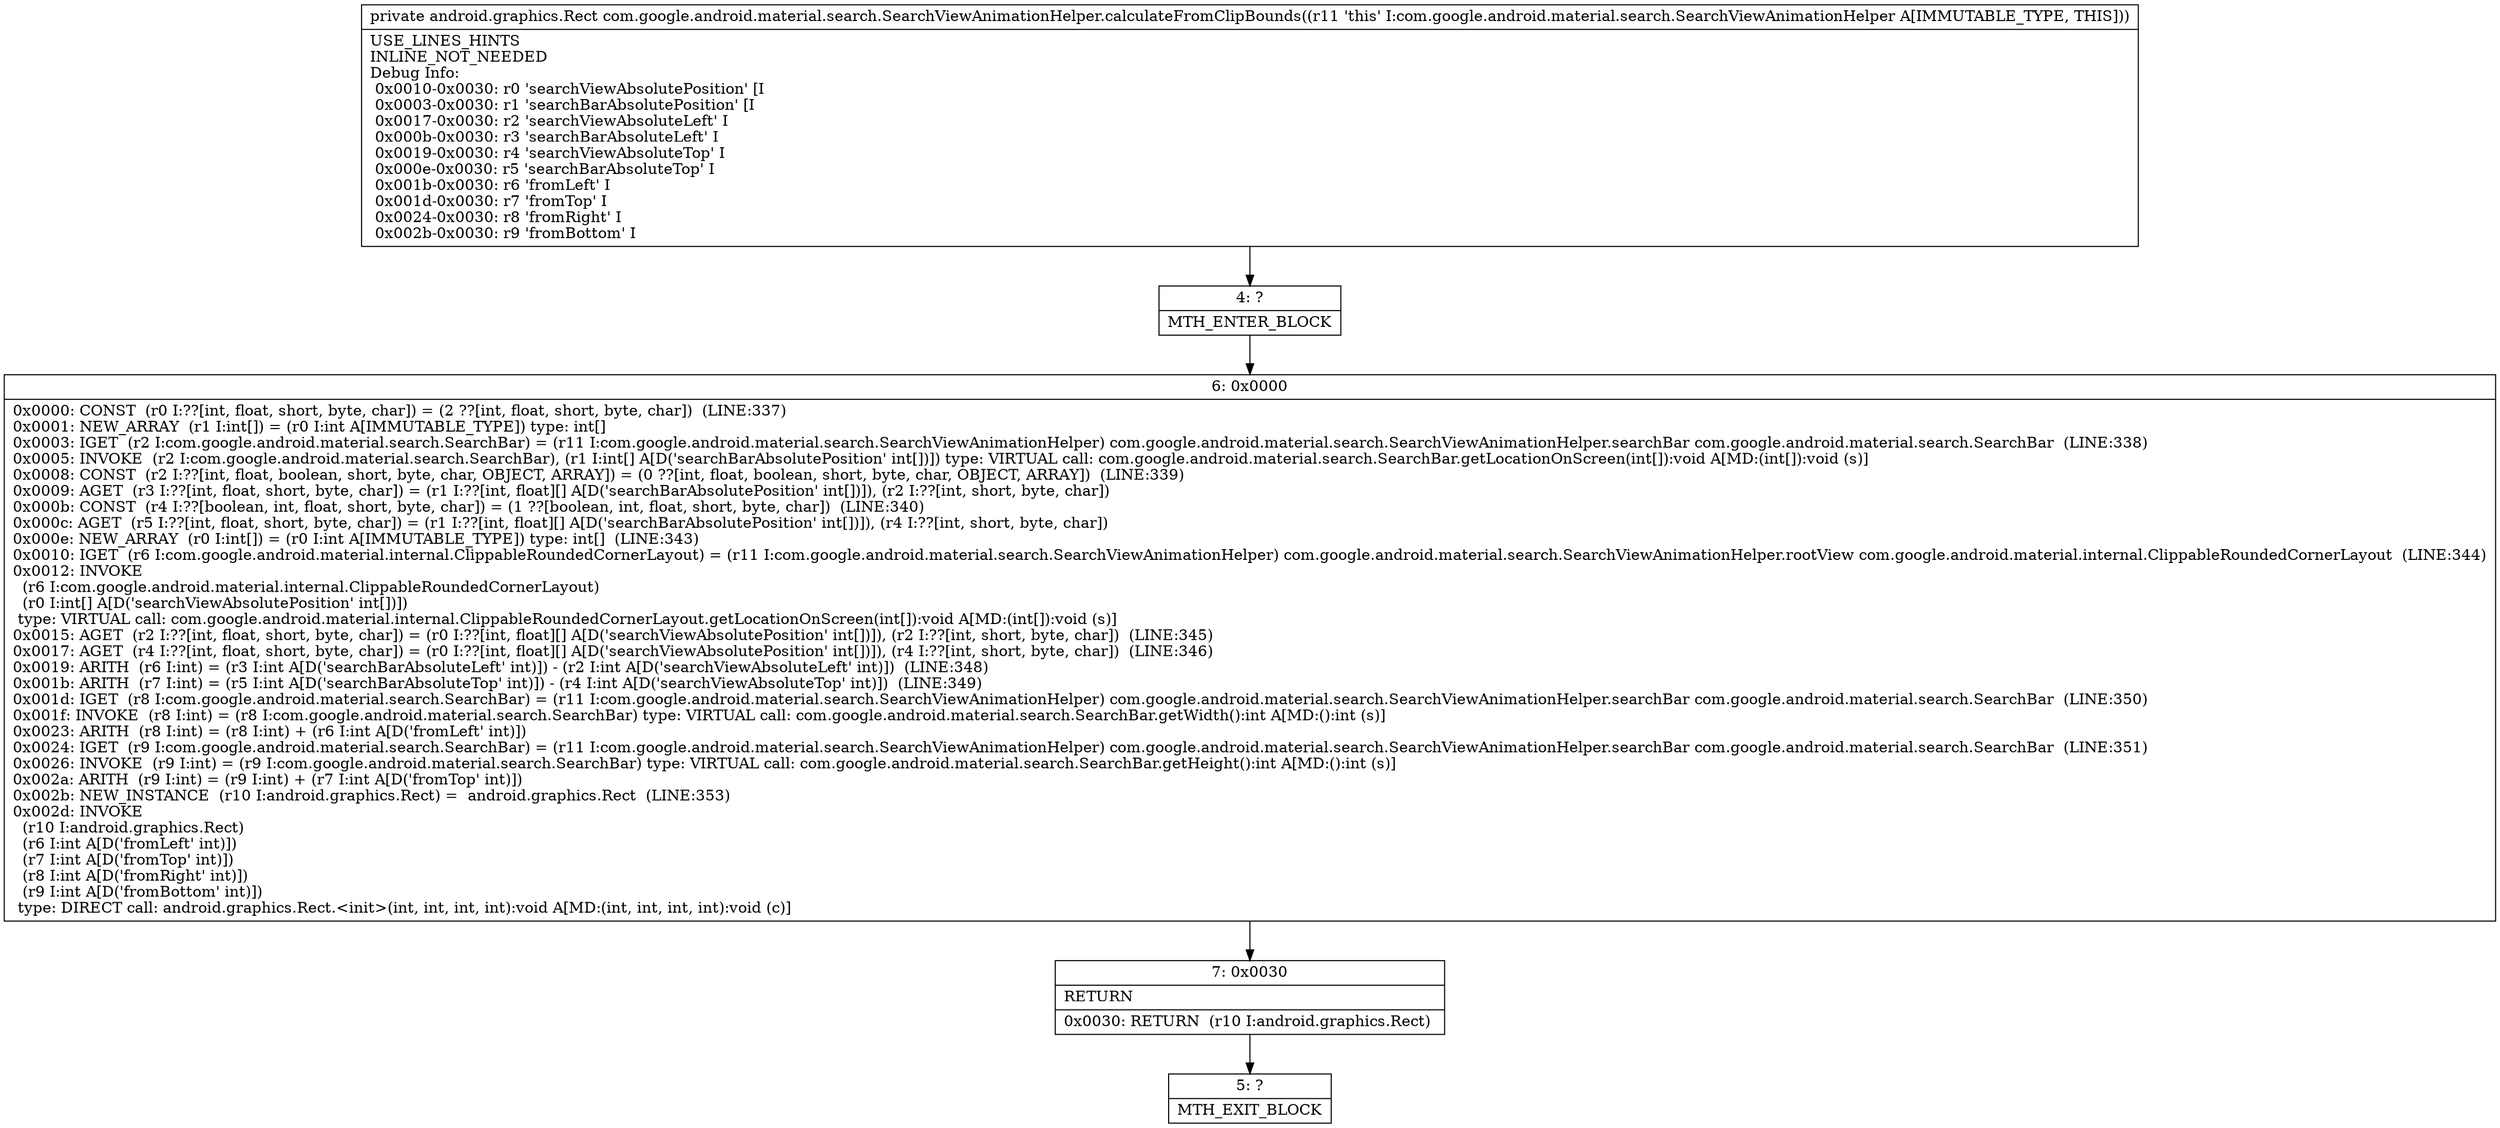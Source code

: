 digraph "CFG forcom.google.android.material.search.SearchViewAnimationHelper.calculateFromClipBounds()Landroid\/graphics\/Rect;" {
Node_4 [shape=record,label="{4\:\ ?|MTH_ENTER_BLOCK\l}"];
Node_6 [shape=record,label="{6\:\ 0x0000|0x0000: CONST  (r0 I:??[int, float, short, byte, char]) = (2 ??[int, float, short, byte, char])  (LINE:337)\l0x0001: NEW_ARRAY  (r1 I:int[]) = (r0 I:int A[IMMUTABLE_TYPE]) type: int[] \l0x0003: IGET  (r2 I:com.google.android.material.search.SearchBar) = (r11 I:com.google.android.material.search.SearchViewAnimationHelper) com.google.android.material.search.SearchViewAnimationHelper.searchBar com.google.android.material.search.SearchBar  (LINE:338)\l0x0005: INVOKE  (r2 I:com.google.android.material.search.SearchBar), (r1 I:int[] A[D('searchBarAbsolutePosition' int[])]) type: VIRTUAL call: com.google.android.material.search.SearchBar.getLocationOnScreen(int[]):void A[MD:(int[]):void (s)]\l0x0008: CONST  (r2 I:??[int, float, boolean, short, byte, char, OBJECT, ARRAY]) = (0 ??[int, float, boolean, short, byte, char, OBJECT, ARRAY])  (LINE:339)\l0x0009: AGET  (r3 I:??[int, float, short, byte, char]) = (r1 I:??[int, float][] A[D('searchBarAbsolutePosition' int[])]), (r2 I:??[int, short, byte, char]) \l0x000b: CONST  (r4 I:??[boolean, int, float, short, byte, char]) = (1 ??[boolean, int, float, short, byte, char])  (LINE:340)\l0x000c: AGET  (r5 I:??[int, float, short, byte, char]) = (r1 I:??[int, float][] A[D('searchBarAbsolutePosition' int[])]), (r4 I:??[int, short, byte, char]) \l0x000e: NEW_ARRAY  (r0 I:int[]) = (r0 I:int A[IMMUTABLE_TYPE]) type: int[]  (LINE:343)\l0x0010: IGET  (r6 I:com.google.android.material.internal.ClippableRoundedCornerLayout) = (r11 I:com.google.android.material.search.SearchViewAnimationHelper) com.google.android.material.search.SearchViewAnimationHelper.rootView com.google.android.material.internal.ClippableRoundedCornerLayout  (LINE:344)\l0x0012: INVOKE  \l  (r6 I:com.google.android.material.internal.ClippableRoundedCornerLayout)\l  (r0 I:int[] A[D('searchViewAbsolutePosition' int[])])\l type: VIRTUAL call: com.google.android.material.internal.ClippableRoundedCornerLayout.getLocationOnScreen(int[]):void A[MD:(int[]):void (s)]\l0x0015: AGET  (r2 I:??[int, float, short, byte, char]) = (r0 I:??[int, float][] A[D('searchViewAbsolutePosition' int[])]), (r2 I:??[int, short, byte, char])  (LINE:345)\l0x0017: AGET  (r4 I:??[int, float, short, byte, char]) = (r0 I:??[int, float][] A[D('searchViewAbsolutePosition' int[])]), (r4 I:??[int, short, byte, char])  (LINE:346)\l0x0019: ARITH  (r6 I:int) = (r3 I:int A[D('searchBarAbsoluteLeft' int)]) \- (r2 I:int A[D('searchViewAbsoluteLeft' int)])  (LINE:348)\l0x001b: ARITH  (r7 I:int) = (r5 I:int A[D('searchBarAbsoluteTop' int)]) \- (r4 I:int A[D('searchViewAbsoluteTop' int)])  (LINE:349)\l0x001d: IGET  (r8 I:com.google.android.material.search.SearchBar) = (r11 I:com.google.android.material.search.SearchViewAnimationHelper) com.google.android.material.search.SearchViewAnimationHelper.searchBar com.google.android.material.search.SearchBar  (LINE:350)\l0x001f: INVOKE  (r8 I:int) = (r8 I:com.google.android.material.search.SearchBar) type: VIRTUAL call: com.google.android.material.search.SearchBar.getWidth():int A[MD:():int (s)]\l0x0023: ARITH  (r8 I:int) = (r8 I:int) + (r6 I:int A[D('fromLeft' int)]) \l0x0024: IGET  (r9 I:com.google.android.material.search.SearchBar) = (r11 I:com.google.android.material.search.SearchViewAnimationHelper) com.google.android.material.search.SearchViewAnimationHelper.searchBar com.google.android.material.search.SearchBar  (LINE:351)\l0x0026: INVOKE  (r9 I:int) = (r9 I:com.google.android.material.search.SearchBar) type: VIRTUAL call: com.google.android.material.search.SearchBar.getHeight():int A[MD:():int (s)]\l0x002a: ARITH  (r9 I:int) = (r9 I:int) + (r7 I:int A[D('fromTop' int)]) \l0x002b: NEW_INSTANCE  (r10 I:android.graphics.Rect) =  android.graphics.Rect  (LINE:353)\l0x002d: INVOKE  \l  (r10 I:android.graphics.Rect)\l  (r6 I:int A[D('fromLeft' int)])\l  (r7 I:int A[D('fromTop' int)])\l  (r8 I:int A[D('fromRight' int)])\l  (r9 I:int A[D('fromBottom' int)])\l type: DIRECT call: android.graphics.Rect.\<init\>(int, int, int, int):void A[MD:(int, int, int, int):void (c)]\l}"];
Node_7 [shape=record,label="{7\:\ 0x0030|RETURN\l|0x0030: RETURN  (r10 I:android.graphics.Rect) \l}"];
Node_5 [shape=record,label="{5\:\ ?|MTH_EXIT_BLOCK\l}"];
MethodNode[shape=record,label="{private android.graphics.Rect com.google.android.material.search.SearchViewAnimationHelper.calculateFromClipBounds((r11 'this' I:com.google.android.material.search.SearchViewAnimationHelper A[IMMUTABLE_TYPE, THIS]))  | USE_LINES_HINTS\lINLINE_NOT_NEEDED\lDebug Info:\l  0x0010\-0x0030: r0 'searchViewAbsolutePosition' [I\l  0x0003\-0x0030: r1 'searchBarAbsolutePosition' [I\l  0x0017\-0x0030: r2 'searchViewAbsoluteLeft' I\l  0x000b\-0x0030: r3 'searchBarAbsoluteLeft' I\l  0x0019\-0x0030: r4 'searchViewAbsoluteTop' I\l  0x000e\-0x0030: r5 'searchBarAbsoluteTop' I\l  0x001b\-0x0030: r6 'fromLeft' I\l  0x001d\-0x0030: r7 'fromTop' I\l  0x0024\-0x0030: r8 'fromRight' I\l  0x002b\-0x0030: r9 'fromBottom' I\l}"];
MethodNode -> Node_4;Node_4 -> Node_6;
Node_6 -> Node_7;
Node_7 -> Node_5;
}

